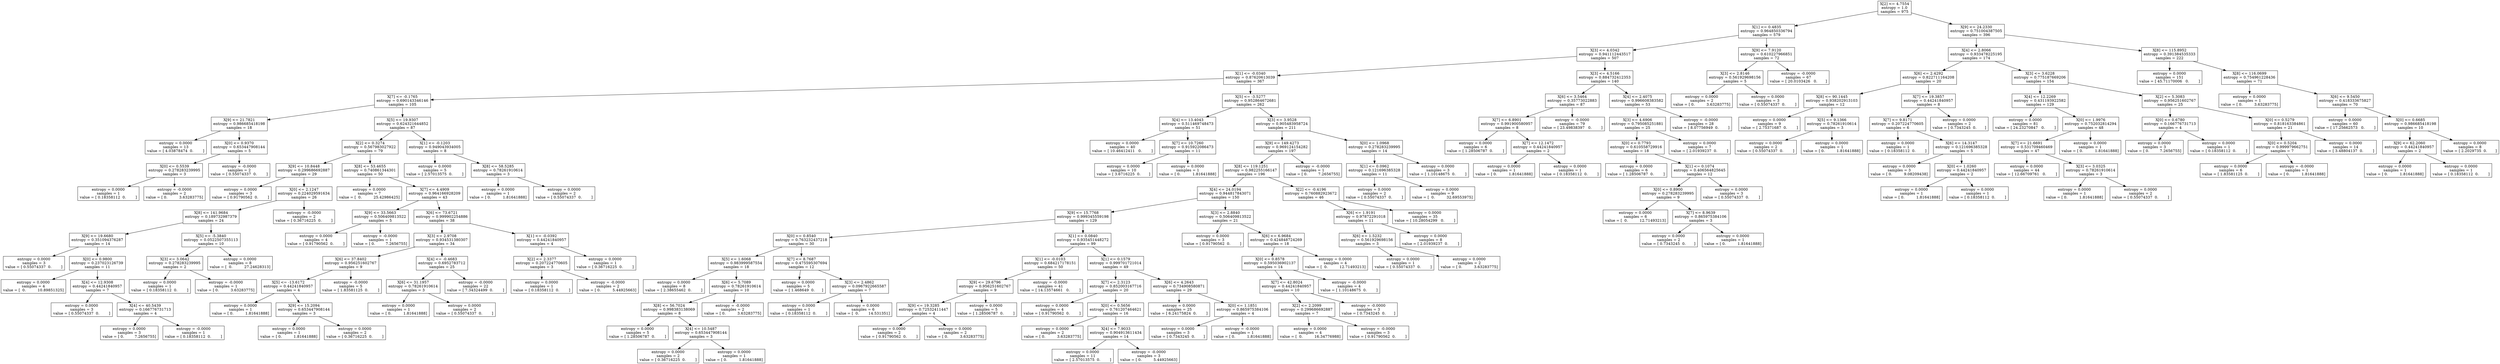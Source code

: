 digraph Tree {
0 [label="X[2] <= 4.7554\nentropy = 1.0\nsamples = 975", shape="box"] ;
1 [label="X[1] <= 0.4835\nentropy = 0.964850336794\nsamples = 579", shape="box"] ;
0 -> 1 ;
2 [label="X[3] <= 4.0342\nentropy = 0.941112443517\nsamples = 507", shape="box"] ;
1 -> 2 ;
3 [label="X[1] <= -0.0340\nentropy = 0.87620613039\nsamples = 367", shape="box"] ;
2 -> 3 ;
4 [label="X[7] <= -0.1765\nentropy = 0.690143346146\nsamples = 105", shape="box"] ;
3 -> 4 ;
5 [label="X[9] <= 21.7821\nentropy = 0.986685418198\nsamples = 18", shape="box"] ;
4 -> 5 ;
6 [label="entropy = 0.0000\nsamples = 13\nvalue = [ 4.03878474  0.        ]", shape="box"] ;
5 -> 6 ;
7 [label="X[0] <= 0.9370\nentropy = 0.653447908144\nsamples = 5", shape="box"] ;
5 -> 7 ;
8 [label="X[0] <= 0.5539\nentropy = 0.278283239995\nsamples = 3", shape="box"] ;
7 -> 8 ;
9 [label="entropy = 0.0000\nsamples = 1\nvalue = [ 0.18358112  0.        ]", shape="box"] ;
8 -> 9 ;
10 [label="entropy = -0.0000\nsamples = 2\nvalue = [ 0.          3.63283775]", shape="box"] ;
8 -> 10 ;
11 [label="entropy = -0.0000\nsamples = 2\nvalue = [ 0.55074337  0.        ]", shape="box"] ;
7 -> 11 ;
12 [label="X[5] <= 19.9307\nentropy = 0.624321644852\nsamples = 87", shape="box"] ;
4 -> 12 ;
13 [label="X[2] <= 0.3274\nentropy = 0.567983027922\nsamples = 79", shape="box"] ;
12 -> 13 ;
14 [label="X[9] <= 10.8448\nentropy = 0.299686692887\nsamples = 29", shape="box"] ;
13 -> 14 ;
15 [label="entropy = 0.0000\nsamples = 3\nvalue = [ 0.91790562  0.        ]", shape="box"] ;
14 -> 15 ;
16 [label="X[0] <= 2.1247\nentropy = 0.224029591634\nsamples = 26", shape="box"] ;
14 -> 16 ;
17 [label="X[8] <= 141.9684\nentropy = 0.189732987379\nsamples = 24", shape="box"] ;
16 -> 17 ;
18 [label="X[9] <= 19.6680\nentropy = 0.351094376287\nsamples = 14", shape="box"] ;
17 -> 18 ;
19 [label="entropy = 0.0000\nsamples = 3\nvalue = [ 0.55074337  0.        ]", shape="box"] ;
18 -> 19 ;
20 [label="X[0] <= 0.9800\nentropy = 0.237023126739\nsamples = 11", shape="box"] ;
18 -> 20 ;
21 [label="entropy = 0.0000\nsamples = 4\nvalue = [  0.          10.89851325]", shape="box"] ;
20 -> 21 ;
22 [label="X[4] <= 12.9308\nentropy = 0.44241840957\nsamples = 7", shape="box"] ;
20 -> 22 ;
23 [label="entropy = 0.0000\nsamples = 3\nvalue = [ 0.55074337  0.        ]", shape="box"] ;
22 -> 23 ;
24 [label="X[4] <= 40.5439\nentropy = 0.166776731713\nsamples = 4", shape="box"] ;
22 -> 24 ;
25 [label="entropy = 0.0000\nsamples = 3\nvalue = [ 0.         7.2656755]", shape="box"] ;
24 -> 25 ;
26 [label="entropy = -0.0000\nsamples = 1\nvalue = [ 0.18358112  0.        ]", shape="box"] ;
24 -> 26 ;
27 [label="X[5] <= -5.3840\nentropy = 0.0522507355113\nsamples = 10", shape="box"] ;
17 -> 27 ;
28 [label="X[3] <= 3.0642\nentropy = 0.278283239995\nsamples = 2", shape="box"] ;
27 -> 28 ;
29 [label="entropy = 0.0000\nsamples = 1\nvalue = [ 0.18358112  0.        ]", shape="box"] ;
28 -> 29 ;
30 [label="entropy = -0.0000\nsamples = 1\nvalue = [ 0.          3.63283775]", shape="box"] ;
28 -> 30 ;
31 [label="entropy = 0.0000\nsamples = 8\nvalue = [  0.          27.24628313]", shape="box"] ;
27 -> 31 ;
32 [label="entropy = -0.0000\nsamples = 2\nvalue = [ 0.36716225  0.        ]", shape="box"] ;
16 -> 32 ;
33 [label="X[8] <= 53.4655\nentropy = 0.740861344301\nsamples = 50", shape="box"] ;
13 -> 33 ;
34 [label="entropy = 0.0000\nsamples = 7\nvalue = [  0.          25.42986425]", shape="box"] ;
33 -> 34 ;
35 [label="X[7] <= 4.4909\nentropy = 0.964166928209\nsamples = 43", shape="box"] ;
33 -> 35 ;
36 [label="X[9] <= 33.5663\nentropy = 0.506409813522\nsamples = 5", shape="box"] ;
35 -> 36 ;
37 [label="entropy = 0.0000\nsamples = 4\nvalue = [ 0.91790562  0.        ]", shape="box"] ;
36 -> 37 ;
38 [label="entropy = -0.0000\nsamples = 1\nvalue = [ 0.         7.2656755]", shape="box"] ;
36 -> 38 ;
39 [label="X[6] <= 73.6721\nentropy = 0.999902254886\nsamples = 38", shape="box"] ;
35 -> 39 ;
40 [label="X[3] <= 2.9708\nentropy = 0.934531380307\nsamples = 34", shape="box"] ;
39 -> 40 ;
41 [label="X[6] <= 37.8402\nentropy = 0.956251602767\nsamples = 9", shape="box"] ;
40 -> 41 ;
42 [label="X[5] <= -13.6172\nentropy = 0.44241840957\nsamples = 4", shape="box"] ;
41 -> 42 ;
43 [label="entropy = 0.0000\nsamples = 1\nvalue = [ 0.          1.81641888]", shape="box"] ;
42 -> 43 ;
44 [label="X[9] <= 15.2094\nentropy = 0.653447908144\nsamples = 3", shape="box"] ;
42 -> 44 ;
45 [label="entropy = 0.0000\nsamples = 1\nvalue = [ 0.          1.81641888]", shape="box"] ;
44 -> 45 ;
46 [label="entropy = 0.0000\nsamples = 2\nvalue = [ 0.36716225  0.        ]", shape="box"] ;
44 -> 46 ;
47 [label="entropy = -0.0000\nsamples = 5\nvalue = [ 1.83581125  0.        ]", shape="box"] ;
41 -> 47 ;
48 [label="X[4] <= -0.4683\nentropy = 0.6952783712\nsamples = 25", shape="box"] ;
40 -> 48 ;
49 [label="X[6] <= 31.1957\nentropy = 0.78261910614\nsamples = 3", shape="box"] ;
48 -> 49 ;
50 [label="entropy = 0.0000\nsamples = 1\nvalue = [ 0.          1.81641888]", shape="box"] ;
49 -> 50 ;
51 [label="entropy = 0.0000\nsamples = 2\nvalue = [ 0.55074337  0.        ]", shape="box"] ;
49 -> 51 ;
52 [label="entropy = -0.0000\nsamples = 22\nvalue = [ 7.34324499  0.        ]", shape="box"] ;
48 -> 52 ;
53 [label="X[1] <= -0.0392\nentropy = 0.44241840957\nsamples = 4", shape="box"] ;
39 -> 53 ;
54 [label="X[2] <= 2.3377\nentropy = 0.207224770605\nsamples = 3", shape="box"] ;
53 -> 54 ;
55 [label="entropy = 0.0000\nsamples = 1\nvalue = [ 0.18358112  0.        ]", shape="box"] ;
54 -> 55 ;
56 [label="entropy = -0.0000\nsamples = 2\nvalue = [ 0.          5.44925663]", shape="box"] ;
54 -> 56 ;
57 [label="entropy = 0.0000\nsamples = 1\nvalue = [ 0.36716225  0.        ]", shape="box"] ;
53 -> 57 ;
58 [label="X[1] <= -0.1203\nentropy = 0.949043934005\nsamples = 8", shape="box"] ;
12 -> 58 ;
59 [label="entropy = 0.0000\nsamples = 5\nvalue = [ 2.57013575  0.        ]", shape="box"] ;
58 -> 59 ;
60 [label="X[8] <= 58.5285\nentropy = 0.78261910614\nsamples = 3", shape="box"] ;
58 -> 60 ;
61 [label="entropy = 0.0000\nsamples = 1\nvalue = [ 0.          1.81641888]", shape="box"] ;
60 -> 61 ;
62 [label="entropy = 0.0000\nsamples = 2\nvalue = [ 0.55074337  0.        ]", shape="box"] ;
60 -> 62 ;
63 [label="X[5] <= -3.5277\nentropy = 0.952864672681\nsamples = 262", shape="box"] ;
3 -> 63 ;
64 [label="X[4] <= 13.4043\nentropy = 0.511469748473\nsamples = 51", shape="box"] ;
63 -> 64 ;
65 [label="entropy = 0.0000\nsamples = 40\nvalue = [ 10.46412411   0.        ]", shape="box"] ;
64 -> 65 ;
66 [label="X[7] <= 10.7260\nentropy = 0.915922086473\nsamples = 11", shape="box"] ;
64 -> 66 ;
67 [label="entropy = 0.0000\nsamples = 10\nvalue = [ 3.6716225  0.       ]", shape="box"] ;
66 -> 67 ;
68 [label="entropy = 0.0000\nsamples = 1\nvalue = [ 0.          1.81641888]", shape="box"] ;
66 -> 68 ;
69 [label="X[3] <= 3.9528\nentropy = 0.905483958724\nsamples = 211", shape="box"] ;
63 -> 69 ;
70 [label="X[9] <= 149.4273\nentropy = 0.969124154282\nsamples = 197", shape="box"] ;
69 -> 70 ;
71 [label="X[8] <= 119.1251\nentropy = 0.982255166147\nsamples = 196", shape="box"] ;
70 -> 71 ;
72 [label="X[4] <= 24.0194\nentropy = 0.944817843071\nsamples = 150", shape="box"] ;
71 -> 72 ;
73 [label="X[9] <= 15.7768\nentropy = 0.999345559198\nsamples = 129", shape="box"] ;
72 -> 73 ;
74 [label="X[0] <= 0.8540\nentropy = 0.763232437218\nsamples = 30", shape="box"] ;
73 -> 74 ;
75 [label="X[5] <= 1.6068\nentropy = 0.983999587554\nsamples = 18", shape="box"] ;
74 -> 75 ;
76 [label="entropy = 0.0000\nsamples = 8\nvalue = [ 2.38655462  0.        ]", shape="box"] ;
75 -> 76 ;
77 [label="X[6] <= 5.7089\nentropy = 0.78261910614\nsamples = 10", shape="box"] ;
75 -> 77 ;
78 [label="X[8] <= 56.7024\nentropy = 0.998383138069\nsamples = 8", shape="box"] ;
77 -> 78 ;
79 [label="entropy = 0.0000\nsamples = 5\nvalue = [ 1.28506787  0.        ]", shape="box"] ;
78 -> 79 ;
80 [label="X[4] <= 10.5487\nentropy = 0.653447908144\nsamples = 3", shape="box"] ;
78 -> 80 ;
81 [label="entropy = 0.0000\nsamples = 2\nvalue = [ 0.36716225  0.        ]", shape="box"] ;
80 -> 81 ;
82 [label="entropy = 0.0000\nsamples = 1\nvalue = [ 0.          1.81641888]", shape="box"] ;
80 -> 82 ;
83 [label="entropy = -0.0000\nsamples = 2\nvalue = [ 0.          3.63283775]", shape="box"] ;
77 -> 83 ;
84 [label="X[7] <= 8.7687\nentropy = 0.475595307694\nsamples = 12", shape="box"] ;
74 -> 84 ;
85 [label="entropy = 0.0000\nsamples = 5\nvalue = [ 1.468649  0.      ]", shape="box"] ;
84 -> 85 ;
86 [label="X[3] <= 2.4862\nentropy = 0.0967922665587\nsamples = 7", shape="box"] ;
84 -> 86 ;
87 [label="entropy = 0.0000\nsamples = 1\nvalue = [ 0.18358112  0.        ]", shape="box"] ;
86 -> 87 ;
88 [label="entropy = 0.0000\nsamples = 6\nvalue = [  0.        14.531351]", shape="box"] ;
86 -> 88 ;
89 [label="X[1] <= 0.0840\nentropy = 0.935451448272\nsamples = 99", shape="box"] ;
73 -> 89 ;
90 [label="X[1] <= -0.0103\nentropy = 0.684217178151\nsamples = 50", shape="box"] ;
89 -> 90 ;
91 [label="X[9] <= 29.6796\nentropy = 0.956251602767\nsamples = 9", shape="box"] ;
90 -> 91 ;
92 [label="X[9] <= 19.3285\nentropy = 0.72532411447\nsamples = 4", shape="box"] ;
91 -> 92 ;
93 [label="entropy = 0.0000\nsamples = 2\nvalue = [ 0.91790562  0.        ]", shape="box"] ;
92 -> 93 ;
94 [label="entropy = 0.0000\nsamples = 2\nvalue = [ 0.          3.63283775]", shape="box"] ;
92 -> 94 ;
95 [label="entropy = 0.0000\nsamples = 5\nvalue = [ 1.28506787  0.        ]", shape="box"] ;
91 -> 95 ;
96 [label="entropy = -0.0000\nsamples = 41\nvalue = [ 14.13574661   0.        ]", shape="box"] ;
90 -> 96 ;
97 [label="X[1] <= 0.1579\nentropy = 0.999701721014\nsamples = 49", shape="box"] ;
89 -> 97 ;
98 [label="X[7] <= 2.3123\nentropy = 0.852003167716\nsamples = 20", shape="box"] ;
97 -> 98 ;
99 [label="entropy = 0.0000\nsamples = 4\nvalue = [ 0.91790562  0.        ]", shape="box"] ;
98 -> 99 ;
100 [label="X[0] <= 0.5656\nentropy = 0.761207464621\nsamples = 16", shape="box"] ;
98 -> 100 ;
101 [label="entropy = 0.0000\nsamples = 2\nvalue = [ 0.          3.63283775]", shape="box"] ;
100 -> 101 ;
102 [label="X[4] <= 7.9033\nentropy = 0.904913611434\nsamples = 14", shape="box"] ;
100 -> 102 ;
103 [label="entropy = 0.0000\nsamples = 11\nvalue = [ 2.57013575  0.        ]", shape="box"] ;
102 -> 103 ;
104 [label="entropy = -0.0000\nsamples = 3\nvalue = [ 0.          5.44925663]", shape="box"] ;
102 -> 104 ;
105 [label="X[6] <= 4.2643\nentropy = 0.734908580871\nsamples = 29", shape="box"] ;
97 -> 105 ;
106 [label="entropy = 0.0000\nsamples = 25\nvalue = [ 6.24175824  0.        ]", shape="box"] ;
105 -> 106 ;
107 [label="X[0] <= 1.1851\nentropy = 0.865975384106\nsamples = 4", shape="box"] ;
105 -> 107 ;
108 [label="entropy = 0.0000\nsamples = 3\nvalue = [ 0.7343245  0.       ]", shape="box"] ;
107 -> 108 ;
109 [label="entropy = -0.0000\nsamples = 1\nvalue = [ 0.          1.81641888]", shape="box"] ;
107 -> 109 ;
110 [label="X[3] <= 2.8840\nentropy = 0.506409813522\nsamples = 21", shape="box"] ;
72 -> 110 ;
111 [label="entropy = 0.0000\nsamples = 3\nvalue = [ 0.91790562  0.        ]", shape="box"] ;
110 -> 111 ;
112 [label="X[6] <= 6.9684\nentropy = 0.424848724269\nsamples = 18", shape="box"] ;
110 -> 112 ;
113 [label="X[0] <= 0.8578\nentropy = 0.595036902137\nsamples = 14", shape="box"] ;
112 -> 113 ;
114 [label="X[7] <= 42.8024\nentropy = 0.44241840957\nsamples = 10", shape="box"] ;
113 -> 114 ;
115 [label="X[2] <= 2.2099\nentropy = 0.299686692887\nsamples = 7", shape="box"] ;
114 -> 115 ;
116 [label="entropy = 0.0000\nsamples = 4\nvalue = [  0.          16.34776988]", shape="box"] ;
115 -> 116 ;
117 [label="entropy = -0.0000\nsamples = 3\nvalue = [ 0.91790562  0.        ]", shape="box"] ;
115 -> 117 ;
118 [label="entropy = -0.0000\nsamples = 3\nvalue = [ 0.7343245  0.       ]", shape="box"] ;
114 -> 118 ;
119 [label="entropy = -0.0000\nsamples = 4\nvalue = [ 1.10148675  0.        ]", shape="box"] ;
113 -> 119 ;
120 [label="entropy = 0.0000\nsamples = 4\nvalue = [  0.          12.71493213]", shape="box"] ;
112 -> 120 ;
121 [label="X[2] <= -0.4196\nentropy = 0.760882923672\nsamples = 46", shape="box"] ;
71 -> 121 ;
122 [label="X[6] <= 1.9191\nentropy = 0.97872291018\nsamples = 11", shape="box"] ;
121 -> 122 ;
123 [label="X[6] <= 1.5232\nentropy = 0.561929698156\nsamples = 3", shape="box"] ;
122 -> 123 ;
124 [label="entropy = 0.0000\nsamples = 1\nvalue = [ 0.55074337  0.        ]", shape="box"] ;
123 -> 124 ;
125 [label="entropy = 0.0000\nsamples = 2\nvalue = [ 0.          3.63283775]", shape="box"] ;
123 -> 125 ;
126 [label="entropy = 0.0000\nsamples = 8\nvalue = [ 2.01939237  0.        ]", shape="box"] ;
122 -> 126 ;
127 [label="entropy = 0.0000\nsamples = 35\nvalue = [ 10.28054299   0.        ]", shape="box"] ;
121 -> 127 ;
128 [label="entropy = -0.0000\nsamples = 1\nvalue = [ 0.         7.2656755]", shape="box"] ;
70 -> 128 ;
129 [label="X[0] <= 1.0968\nentropy = 0.278283239995\nsamples = 14", shape="box"] ;
69 -> 129 ;
130 [label="X[1] <= 0.0962\nentropy = 0.121696385328\nsamples = 11", shape="box"] ;
129 -> 130 ;
131 [label="entropy = 0.0000\nsamples = 2\nvalue = [ 0.55074337  0.        ]", shape="box"] ;
130 -> 131 ;
132 [label="entropy = 0.0000\nsamples = 9\nvalue = [  0.          32.69553975]", shape="box"] ;
130 -> 132 ;
133 [label="entropy = 0.0000\nsamples = 3\nvalue = [ 1.10148675  0.        ]", shape="box"] ;
129 -> 133 ;
134 [label="X[3] <= 4.5166\nentropy = 0.884732412353\nsamples = 140", shape="box"] ;
2 -> 134 ;
135 [label="X[6] <= 3.5464\nentropy = 0.35773022883\nsamples = 87", shape="box"] ;
134 -> 135 ;
136 [label="X[7] <= 6.8901\nentropy = 0.991900580957\nsamples = 8", shape="box"] ;
135 -> 136 ;
137 [label="entropy = 0.0000\nsamples = 6\nvalue = [ 1.28506787  0.        ]", shape="box"] ;
136 -> 137 ;
138 [label="X[7] <= 12.1472\nentropy = 0.44241840957\nsamples = 2", shape="box"] ;
136 -> 138 ;
139 [label="entropy = 0.0000\nsamples = 1\nvalue = [ 0.          1.81641888]", shape="box"] ;
138 -> 139 ;
140 [label="entropy = 0.0000\nsamples = 1\nvalue = [ 0.18358112  0.        ]", shape="box"] ;
138 -> 140 ;
141 [label="entropy = -0.0000\nsamples = 79\nvalue = [ 23.49838397   0.        ]", shape="box"] ;
135 -> 141 ;
142 [label="X[4] <= 2.4075\nentropy = 0.996608383582\nsamples = 53", shape="box"] ;
134 -> 142 ;
143 [label="X[3] <= 4.6906\nentropy = 0.795085251881\nsamples = 25", shape="box"] ;
142 -> 143 ;
144 [label="X[0] <= 0.7793\nentropy = 0.610558729916\nsamples = 18", shape="box"] ;
143 -> 144 ;
145 [label="entropy = 0.0000\nsamples = 6\nvalue = [ 1.28506787  0.        ]", shape="box"] ;
144 -> 145 ;
146 [label="X[1] <= 0.1074\nentropy = 0.406564825645\nsamples = 12", shape="box"] ;
144 -> 146 ;
147 [label="X[0] <= 0.8900\nentropy = 0.278283239995\nsamples = 9", shape="box"] ;
146 -> 147 ;
148 [label="entropy = 0.0000\nsamples = 6\nvalue = [  0.          12.71493213]", shape="box"] ;
147 -> 148 ;
149 [label="X[7] <= 8.9639\nentropy = 0.865975384106\nsamples = 3", shape="box"] ;
147 -> 149 ;
150 [label="entropy = 0.0000\nsamples = 2\nvalue = [ 0.7343245  0.       ]", shape="box"] ;
149 -> 150 ;
151 [label="entropy = 0.0000\nsamples = 1\nvalue = [ 0.          1.81641888]", shape="box"] ;
149 -> 151 ;
152 [label="entropy = 0.0000\nsamples = 3\nvalue = [ 0.55074337  0.        ]", shape="box"] ;
146 -> 152 ;
153 [label="entropy = 0.0000\nsamples = 7\nvalue = [ 2.01939237  0.        ]", shape="box"] ;
143 -> 153 ;
154 [label="entropy = -0.0000\nsamples = 28\nvalue = [ 8.07756949  0.        ]", shape="box"] ;
142 -> 154 ;
155 [label="X[9] <= 7.9120\nentropy = 0.610227966851\nsamples = 72", shape="box"] ;
1 -> 155 ;
156 [label="X[3] <= 2.8146\nentropy = 0.561929698156\nsamples = 5", shape="box"] ;
155 -> 156 ;
157 [label="entropy = 0.0000\nsamples = 2\nvalue = [ 0.          3.63283775]", shape="box"] ;
156 -> 157 ;
158 [label="entropy = 0.0000\nsamples = 3\nvalue = [ 0.55074337  0.        ]", shape="box"] ;
156 -> 158 ;
159 [label="entropy = -0.0000\nsamples = 67\nvalue = [ 20.0103426   0.       ]", shape="box"] ;
155 -> 159 ;
160 [label="X[9] <= 24.2330\nentropy = 0.751004387505\nsamples = 396", shape="box"] ;
0 -> 160 ;
161 [label="X[4] <= 2.8066\nentropy = 0.933478225195\nsamples = 174", shape="box"] ;
160 -> 161 ;
162 [label="X[6] <= 2.4292\nentropy = 0.822711164208\nsamples = 20", shape="box"] ;
161 -> 162 ;
163 [label="X[8] <= 90.1445\nentropy = 0.938202913103\nsamples = 12", shape="box"] ;
162 -> 163 ;
164 [label="entropy = 0.0000\nsamples = 9\nvalue = [ 2.75371687  0.        ]", shape="box"] ;
163 -> 164 ;
165 [label="X[5] <= 9.1366\nentropy = 0.78261910614\nsamples = 3", shape="box"] ;
163 -> 165 ;
166 [label="entropy = 0.0000\nsamples = 2\nvalue = [ 0.55074337  0.        ]", shape="box"] ;
165 -> 166 ;
167 [label="entropy = 0.0000\nsamples = 1\nvalue = [ 0.          1.81641888]", shape="box"] ;
165 -> 167 ;
168 [label="X[7] <= 19.3857\nentropy = 0.44241840957\nsamples = 8", shape="box"] ;
162 -> 168 ;
169 [label="X[7] <= 9.8171\nentropy = 0.207224770605\nsamples = 6", shape="box"] ;
168 -> 169 ;
170 [label="entropy = 0.0000\nsamples = 1\nvalue = [ 0.18358112  0.        ]", shape="box"] ;
169 -> 170 ;
171 [label="X[6] <= 14.3147\nentropy = 0.121696385328\nsamples = 5", shape="box"] ;
169 -> 171 ;
172 [label="entropy = 0.0000\nsamples = 3\nvalue = [ 0.          9.08209438]", shape="box"] ;
171 -> 172 ;
173 [label="X[0] <= 1.0260\nentropy = 0.44241840957\nsamples = 2", shape="box"] ;
171 -> 173 ;
174 [label="entropy = 0.0000\nsamples = 1\nvalue = [ 0.          1.81641888]", shape="box"] ;
173 -> 174 ;
175 [label="entropy = 0.0000\nsamples = 1\nvalue = [ 0.18358112  0.        ]", shape="box"] ;
173 -> 175 ;
176 [label="entropy = 0.0000\nsamples = 2\nvalue = [ 0.7343245  0.       ]", shape="box"] ;
168 -> 176 ;
177 [label="X[3] <= 3.6228\nentropy = 0.775187669206\nsamples = 154", shape="box"] ;
161 -> 177 ;
178 [label="X[4] <= 12.2269\nentropy = 0.431193922582\nsamples = 129", shape="box"] ;
177 -> 178 ;
179 [label="entropy = 0.0000\nsamples = 81\nvalue = [ 24.23270847   0.        ]", shape="box"] ;
178 -> 179 ;
180 [label="X[0] <= 1.9976\nentropy = 0.752032814294\nsamples = 48", shape="box"] ;
178 -> 180 ;
181 [label="X[7] <= 21.6691\nentropy = 0.531709460469\nsamples = 47", shape="box"] ;
180 -> 181 ;
182 [label="entropy = 0.0000\nsamples = 44\nvalue = [ 12.66709761   0.        ]", shape="box"] ;
181 -> 182 ;
183 [label="X[3] <= 3.0325\nentropy = 0.78261910614\nsamples = 3", shape="box"] ;
181 -> 183 ;
184 [label="entropy = 0.0000\nsamples = 1\nvalue = [ 0.          1.81641888]", shape="box"] ;
183 -> 184 ;
185 [label="entropy = 0.0000\nsamples = 2\nvalue = [ 0.55074337  0.        ]", shape="box"] ;
183 -> 185 ;
186 [label="entropy = 0.0000\nsamples = 1\nvalue = [ 0.          1.81641888]", shape="box"] ;
180 -> 186 ;
187 [label="X[2] <= 5.3083\nentropy = 0.956251602767\nsamples = 25", shape="box"] ;
177 -> 187 ;
188 [label="X[0] <= 0.6780\nentropy = 0.166776731713\nsamples = 4", shape="box"] ;
187 -> 188 ;
189 [label="entropy = 0.0000\nsamples = 3\nvalue = [ 0.         7.2656755]", shape="box"] ;
188 -> 189 ;
190 [label="entropy = 0.0000\nsamples = 1\nvalue = [ 0.18358112  0.        ]", shape="box"] ;
188 -> 190 ;
191 [label="X[0] <= 0.5279\nentropy = 0.818163384861\nsamples = 21", shape="box"] ;
187 -> 191 ;
192 [label="X[0] <= 0.5204\nentropy = 0.999979662751\nsamples = 7", shape="box"] ;
191 -> 192 ;
193 [label="entropy = 0.0000\nsamples = 6\nvalue = [ 1.83581125  0.        ]", shape="box"] ;
192 -> 193 ;
194 [label="entropy = -0.0000\nsamples = 1\nvalue = [ 0.          1.81641888]", shape="box"] ;
192 -> 194 ;
195 [label="entropy = 0.0000\nsamples = 14\nvalue = [ 3.48804137  0.        ]", shape="box"] ;
191 -> 195 ;
196 [label="X[8] <= 115.8952\nentropy = 0.391384535333\nsamples = 222", shape="box"] ;
160 -> 196 ;
197 [label="entropy = 0.0000\nsamples = 151\nvalue = [ 45.71170006   0.        ]", shape="box"] ;
196 -> 197 ;
198 [label="X[8] <= 116.0699\nentropy = 0.754961228436\nsamples = 71", shape="box"] ;
196 -> 198 ;
199 [label="entropy = 0.0000\nsamples = 1\nvalue = [ 0.          3.63283775]", shape="box"] ;
198 -> 199 ;
200 [label="X[6] <= 9.5450\nentropy = 0.418333675827\nsamples = 70", shape="box"] ;
198 -> 200 ;
201 [label="entropy = 0.0000\nsamples = 60\nvalue = [ 17.25662573   0.        ]", shape="box"] ;
200 -> 201 ;
202 [label="X[0] <= 0.6685\nentropy = 0.986685418198\nsamples = 10", shape="box"] ;
200 -> 202 ;
203 [label="X[9] <= 62.2060\nentropy = 0.44241840957\nsamples = 2", shape="box"] ;
202 -> 203 ;
204 [label="entropy = 0.0000\nsamples = 1\nvalue = [ 0.          1.81641888]", shape="box"] ;
203 -> 204 ;
205 [label="entropy = 0.0000\nsamples = 1\nvalue = [ 0.18358112  0.        ]", shape="box"] ;
203 -> 205 ;
206 [label="entropy = 0.0000\nsamples = 8\nvalue = [ 2.2029735  0.       ]", shape="box"] ;
202 -> 206 ;
}